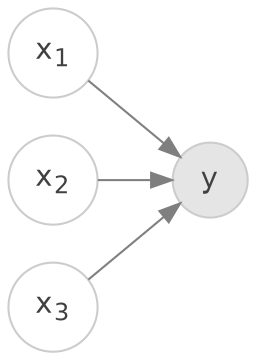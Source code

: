 digraph DAG {

graph [rankdir = LR ]

node [shape = circle, fontcolor=gray25 color=gray80]

node [fontname="Helvetica"]
x1 [label=<x<sub>1</sub>>]; x2 [label=<x<sub>2</sub>>]; x3 [label=<x<sub>3</sub>>]; 

node [fillcolor=gray90 style=filled]
y;

edge [color=gray50 style=filled]
x1 -> y; x2 -> y; x3 -> y;
}